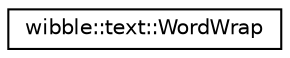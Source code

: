 digraph G
{
  edge [fontname="Helvetica",fontsize="10",labelfontname="Helvetica",labelfontsize="10"];
  node [fontname="Helvetica",fontsize="10",shape=record];
  rankdir="LR";
  Node1 [label="wibble::text::WordWrap",height=0.2,width=0.4,color="black", fillcolor="white", style="filled",URL="$classwibble_1_1text_1_1WordWrap.html",tooltip="Simple string wrapper."];
}
